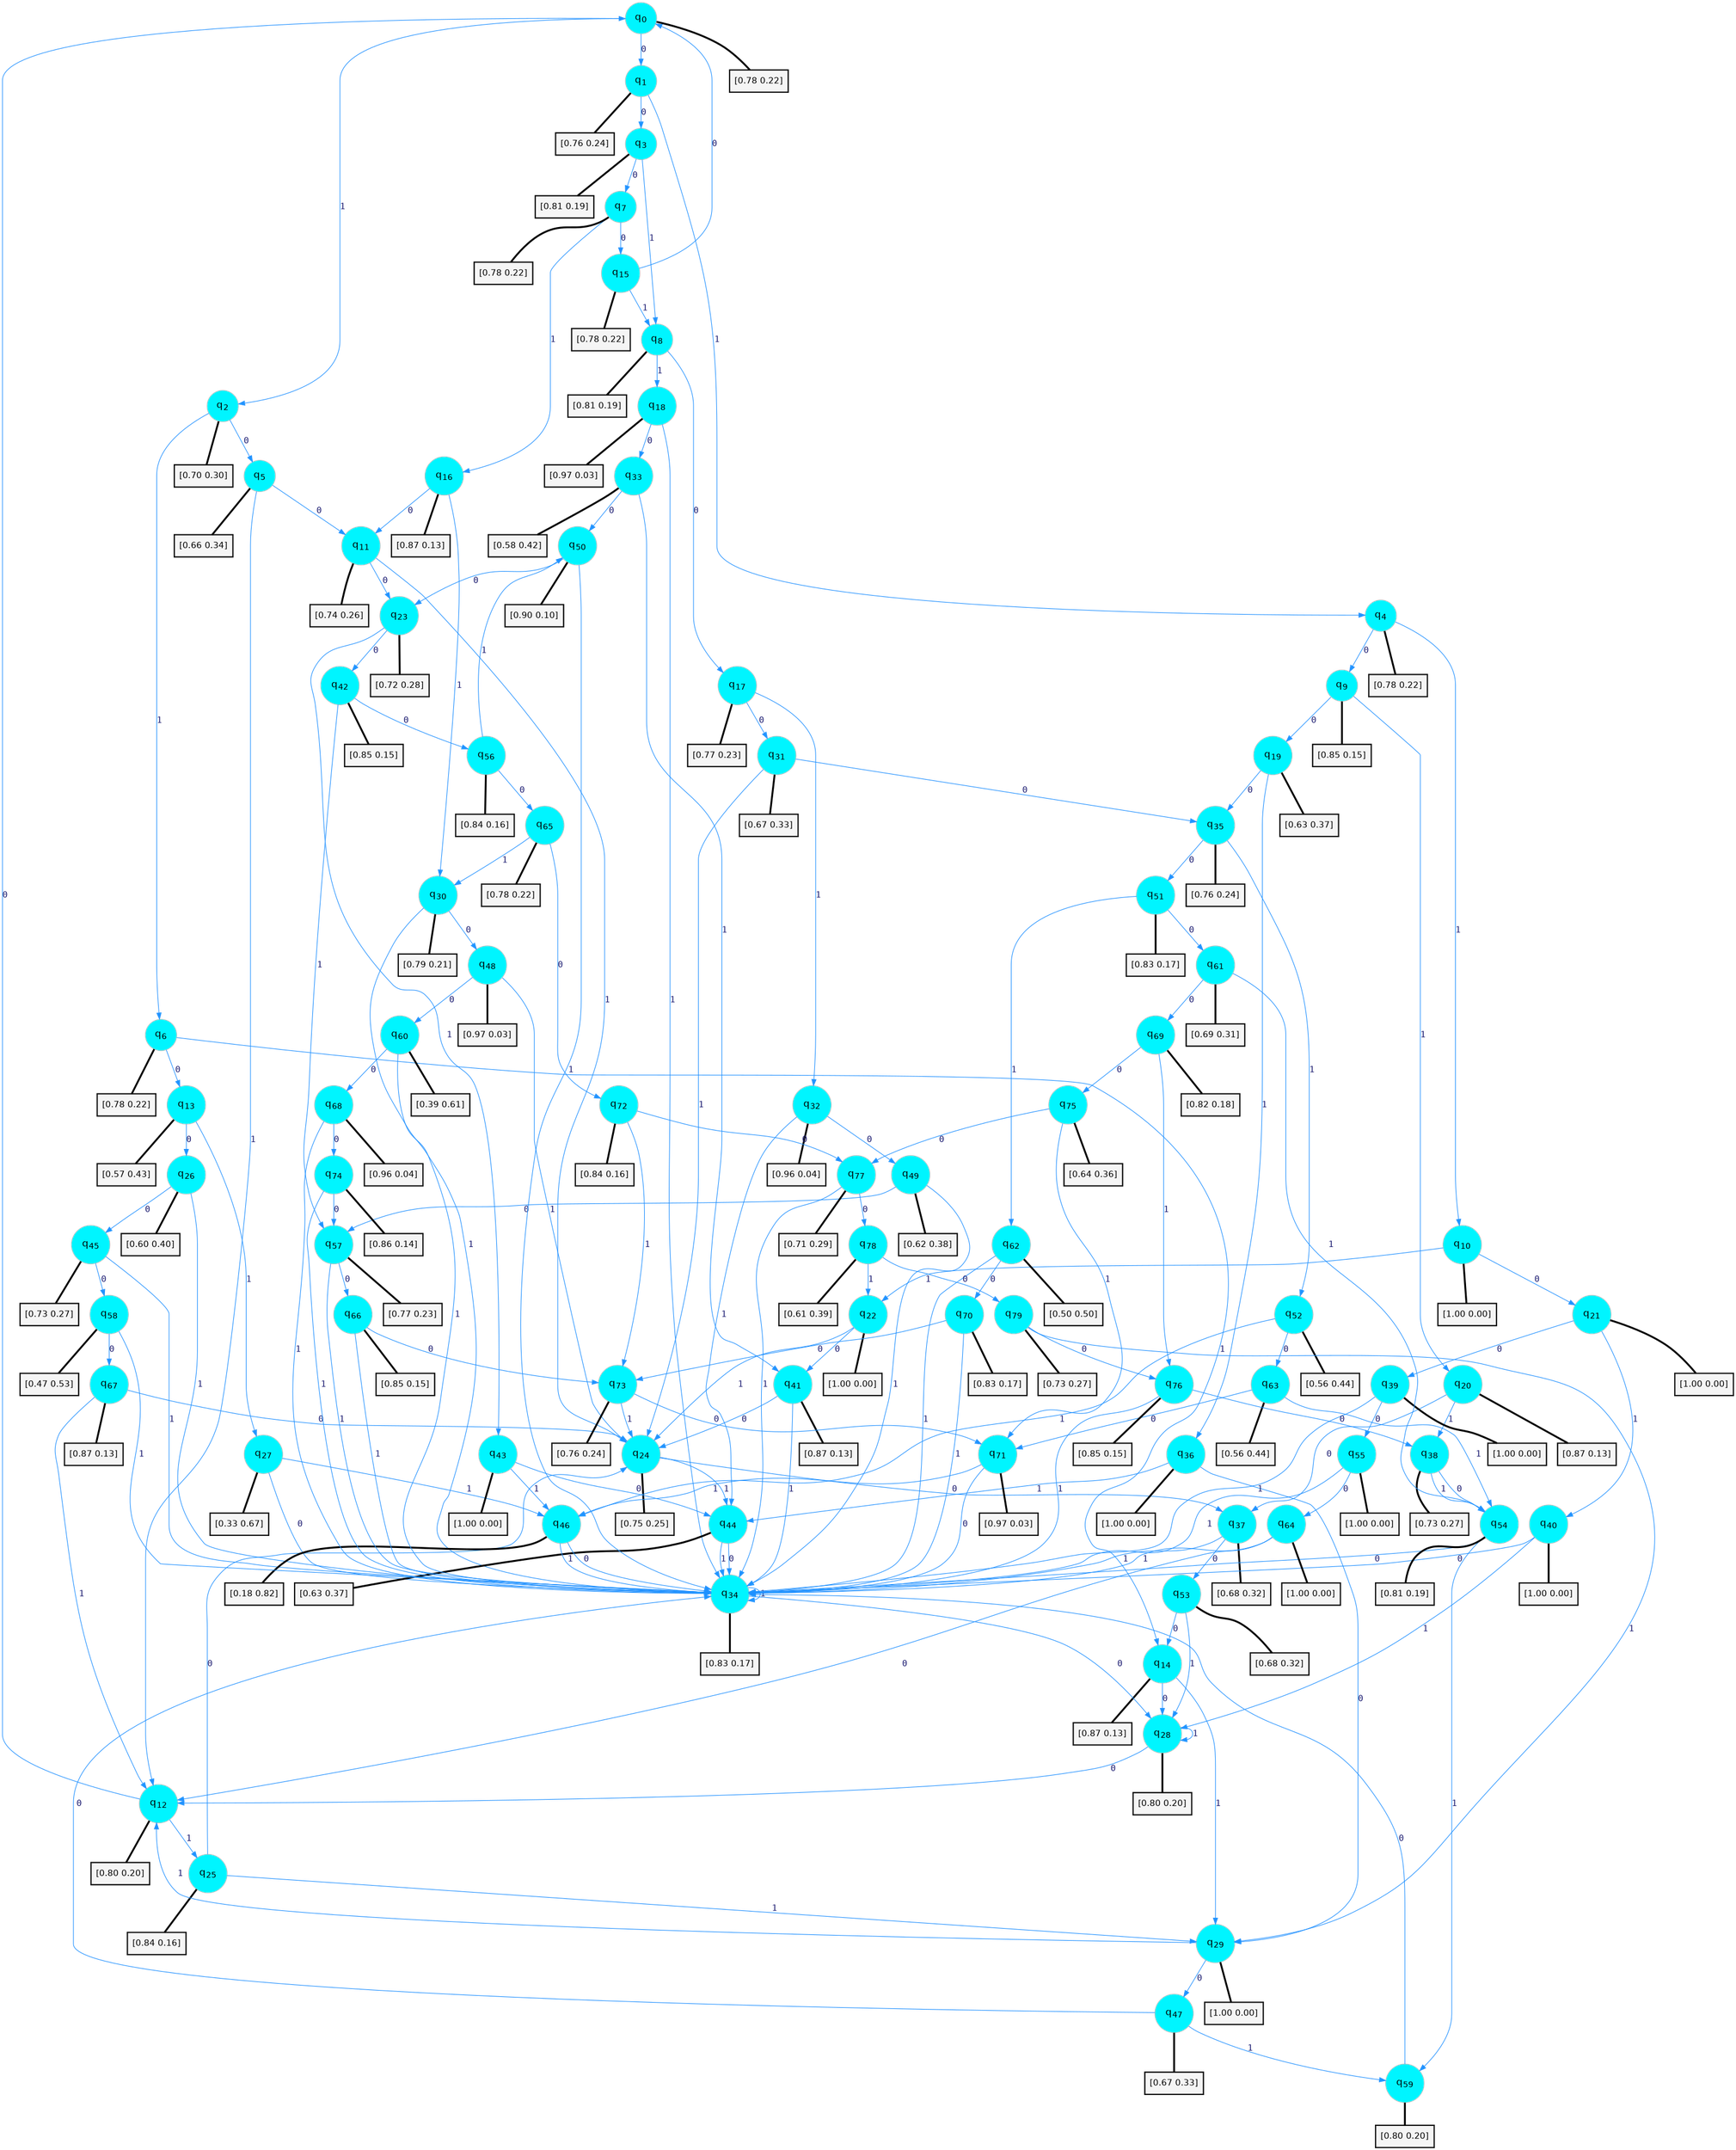 digraph G {
graph [
bgcolor=transparent, dpi=300, rankdir=TD, size="40,25"];
node [
color=gray, fillcolor=turquoise1, fontcolor=black, fontname=Helvetica, fontsize=16, fontweight=bold, shape=circle, style=filled];
edge [
arrowsize=1, color=dodgerblue1, fontcolor=midnightblue, fontname=courier, fontweight=bold, penwidth=1, style=solid, weight=20];
0[label=<q<SUB>0</SUB>>];
1[label=<q<SUB>1</SUB>>];
2[label=<q<SUB>2</SUB>>];
3[label=<q<SUB>3</SUB>>];
4[label=<q<SUB>4</SUB>>];
5[label=<q<SUB>5</SUB>>];
6[label=<q<SUB>6</SUB>>];
7[label=<q<SUB>7</SUB>>];
8[label=<q<SUB>8</SUB>>];
9[label=<q<SUB>9</SUB>>];
10[label=<q<SUB>10</SUB>>];
11[label=<q<SUB>11</SUB>>];
12[label=<q<SUB>12</SUB>>];
13[label=<q<SUB>13</SUB>>];
14[label=<q<SUB>14</SUB>>];
15[label=<q<SUB>15</SUB>>];
16[label=<q<SUB>16</SUB>>];
17[label=<q<SUB>17</SUB>>];
18[label=<q<SUB>18</SUB>>];
19[label=<q<SUB>19</SUB>>];
20[label=<q<SUB>20</SUB>>];
21[label=<q<SUB>21</SUB>>];
22[label=<q<SUB>22</SUB>>];
23[label=<q<SUB>23</SUB>>];
24[label=<q<SUB>24</SUB>>];
25[label=<q<SUB>25</SUB>>];
26[label=<q<SUB>26</SUB>>];
27[label=<q<SUB>27</SUB>>];
28[label=<q<SUB>28</SUB>>];
29[label=<q<SUB>29</SUB>>];
30[label=<q<SUB>30</SUB>>];
31[label=<q<SUB>31</SUB>>];
32[label=<q<SUB>32</SUB>>];
33[label=<q<SUB>33</SUB>>];
34[label=<q<SUB>34</SUB>>];
35[label=<q<SUB>35</SUB>>];
36[label=<q<SUB>36</SUB>>];
37[label=<q<SUB>37</SUB>>];
38[label=<q<SUB>38</SUB>>];
39[label=<q<SUB>39</SUB>>];
40[label=<q<SUB>40</SUB>>];
41[label=<q<SUB>41</SUB>>];
42[label=<q<SUB>42</SUB>>];
43[label=<q<SUB>43</SUB>>];
44[label=<q<SUB>44</SUB>>];
45[label=<q<SUB>45</SUB>>];
46[label=<q<SUB>46</SUB>>];
47[label=<q<SUB>47</SUB>>];
48[label=<q<SUB>48</SUB>>];
49[label=<q<SUB>49</SUB>>];
50[label=<q<SUB>50</SUB>>];
51[label=<q<SUB>51</SUB>>];
52[label=<q<SUB>52</SUB>>];
53[label=<q<SUB>53</SUB>>];
54[label=<q<SUB>54</SUB>>];
55[label=<q<SUB>55</SUB>>];
56[label=<q<SUB>56</SUB>>];
57[label=<q<SUB>57</SUB>>];
58[label=<q<SUB>58</SUB>>];
59[label=<q<SUB>59</SUB>>];
60[label=<q<SUB>60</SUB>>];
61[label=<q<SUB>61</SUB>>];
62[label=<q<SUB>62</SUB>>];
63[label=<q<SUB>63</SUB>>];
64[label=<q<SUB>64</SUB>>];
65[label=<q<SUB>65</SUB>>];
66[label=<q<SUB>66</SUB>>];
67[label=<q<SUB>67</SUB>>];
68[label=<q<SUB>68</SUB>>];
69[label=<q<SUB>69</SUB>>];
70[label=<q<SUB>70</SUB>>];
71[label=<q<SUB>71</SUB>>];
72[label=<q<SUB>72</SUB>>];
73[label=<q<SUB>73</SUB>>];
74[label=<q<SUB>74</SUB>>];
75[label=<q<SUB>75</SUB>>];
76[label=<q<SUB>76</SUB>>];
77[label=<q<SUB>77</SUB>>];
78[label=<q<SUB>78</SUB>>];
79[label=<q<SUB>79</SUB>>];
80[label="[0.78 0.22]", shape=box,fontcolor=black, fontname=Helvetica, fontsize=14, penwidth=2, fillcolor=whitesmoke,color=black];
81[label="[0.76 0.24]", shape=box,fontcolor=black, fontname=Helvetica, fontsize=14, penwidth=2, fillcolor=whitesmoke,color=black];
82[label="[0.70 0.30]", shape=box,fontcolor=black, fontname=Helvetica, fontsize=14, penwidth=2, fillcolor=whitesmoke,color=black];
83[label="[0.81 0.19]", shape=box,fontcolor=black, fontname=Helvetica, fontsize=14, penwidth=2, fillcolor=whitesmoke,color=black];
84[label="[0.78 0.22]", shape=box,fontcolor=black, fontname=Helvetica, fontsize=14, penwidth=2, fillcolor=whitesmoke,color=black];
85[label="[0.66 0.34]", shape=box,fontcolor=black, fontname=Helvetica, fontsize=14, penwidth=2, fillcolor=whitesmoke,color=black];
86[label="[0.78 0.22]", shape=box,fontcolor=black, fontname=Helvetica, fontsize=14, penwidth=2, fillcolor=whitesmoke,color=black];
87[label="[0.78 0.22]", shape=box,fontcolor=black, fontname=Helvetica, fontsize=14, penwidth=2, fillcolor=whitesmoke,color=black];
88[label="[0.81 0.19]", shape=box,fontcolor=black, fontname=Helvetica, fontsize=14, penwidth=2, fillcolor=whitesmoke,color=black];
89[label="[0.85 0.15]", shape=box,fontcolor=black, fontname=Helvetica, fontsize=14, penwidth=2, fillcolor=whitesmoke,color=black];
90[label="[1.00 0.00]", shape=box,fontcolor=black, fontname=Helvetica, fontsize=14, penwidth=2, fillcolor=whitesmoke,color=black];
91[label="[0.74 0.26]", shape=box,fontcolor=black, fontname=Helvetica, fontsize=14, penwidth=2, fillcolor=whitesmoke,color=black];
92[label="[0.80 0.20]", shape=box,fontcolor=black, fontname=Helvetica, fontsize=14, penwidth=2, fillcolor=whitesmoke,color=black];
93[label="[0.57 0.43]", shape=box,fontcolor=black, fontname=Helvetica, fontsize=14, penwidth=2, fillcolor=whitesmoke,color=black];
94[label="[0.87 0.13]", shape=box,fontcolor=black, fontname=Helvetica, fontsize=14, penwidth=2, fillcolor=whitesmoke,color=black];
95[label="[0.78 0.22]", shape=box,fontcolor=black, fontname=Helvetica, fontsize=14, penwidth=2, fillcolor=whitesmoke,color=black];
96[label="[0.87 0.13]", shape=box,fontcolor=black, fontname=Helvetica, fontsize=14, penwidth=2, fillcolor=whitesmoke,color=black];
97[label="[0.77 0.23]", shape=box,fontcolor=black, fontname=Helvetica, fontsize=14, penwidth=2, fillcolor=whitesmoke,color=black];
98[label="[0.97 0.03]", shape=box,fontcolor=black, fontname=Helvetica, fontsize=14, penwidth=2, fillcolor=whitesmoke,color=black];
99[label="[0.63 0.37]", shape=box,fontcolor=black, fontname=Helvetica, fontsize=14, penwidth=2, fillcolor=whitesmoke,color=black];
100[label="[0.87 0.13]", shape=box,fontcolor=black, fontname=Helvetica, fontsize=14, penwidth=2, fillcolor=whitesmoke,color=black];
101[label="[1.00 0.00]", shape=box,fontcolor=black, fontname=Helvetica, fontsize=14, penwidth=2, fillcolor=whitesmoke,color=black];
102[label="[1.00 0.00]", shape=box,fontcolor=black, fontname=Helvetica, fontsize=14, penwidth=2, fillcolor=whitesmoke,color=black];
103[label="[0.72 0.28]", shape=box,fontcolor=black, fontname=Helvetica, fontsize=14, penwidth=2, fillcolor=whitesmoke,color=black];
104[label="[0.75 0.25]", shape=box,fontcolor=black, fontname=Helvetica, fontsize=14, penwidth=2, fillcolor=whitesmoke,color=black];
105[label="[0.84 0.16]", shape=box,fontcolor=black, fontname=Helvetica, fontsize=14, penwidth=2, fillcolor=whitesmoke,color=black];
106[label="[0.60 0.40]", shape=box,fontcolor=black, fontname=Helvetica, fontsize=14, penwidth=2, fillcolor=whitesmoke,color=black];
107[label="[0.33 0.67]", shape=box,fontcolor=black, fontname=Helvetica, fontsize=14, penwidth=2, fillcolor=whitesmoke,color=black];
108[label="[0.80 0.20]", shape=box,fontcolor=black, fontname=Helvetica, fontsize=14, penwidth=2, fillcolor=whitesmoke,color=black];
109[label="[1.00 0.00]", shape=box,fontcolor=black, fontname=Helvetica, fontsize=14, penwidth=2, fillcolor=whitesmoke,color=black];
110[label="[0.79 0.21]", shape=box,fontcolor=black, fontname=Helvetica, fontsize=14, penwidth=2, fillcolor=whitesmoke,color=black];
111[label="[0.67 0.33]", shape=box,fontcolor=black, fontname=Helvetica, fontsize=14, penwidth=2, fillcolor=whitesmoke,color=black];
112[label="[0.96 0.04]", shape=box,fontcolor=black, fontname=Helvetica, fontsize=14, penwidth=2, fillcolor=whitesmoke,color=black];
113[label="[0.58 0.42]", shape=box,fontcolor=black, fontname=Helvetica, fontsize=14, penwidth=2, fillcolor=whitesmoke,color=black];
114[label="[0.83 0.17]", shape=box,fontcolor=black, fontname=Helvetica, fontsize=14, penwidth=2, fillcolor=whitesmoke,color=black];
115[label="[0.76 0.24]", shape=box,fontcolor=black, fontname=Helvetica, fontsize=14, penwidth=2, fillcolor=whitesmoke,color=black];
116[label="[1.00 0.00]", shape=box,fontcolor=black, fontname=Helvetica, fontsize=14, penwidth=2, fillcolor=whitesmoke,color=black];
117[label="[0.68 0.32]", shape=box,fontcolor=black, fontname=Helvetica, fontsize=14, penwidth=2, fillcolor=whitesmoke,color=black];
118[label="[0.73 0.27]", shape=box,fontcolor=black, fontname=Helvetica, fontsize=14, penwidth=2, fillcolor=whitesmoke,color=black];
119[label="[1.00 0.00]", shape=box,fontcolor=black, fontname=Helvetica, fontsize=14, penwidth=2, fillcolor=whitesmoke,color=black];
120[label="[1.00 0.00]", shape=box,fontcolor=black, fontname=Helvetica, fontsize=14, penwidth=2, fillcolor=whitesmoke,color=black];
121[label="[0.87 0.13]", shape=box,fontcolor=black, fontname=Helvetica, fontsize=14, penwidth=2, fillcolor=whitesmoke,color=black];
122[label="[0.85 0.15]", shape=box,fontcolor=black, fontname=Helvetica, fontsize=14, penwidth=2, fillcolor=whitesmoke,color=black];
123[label="[1.00 0.00]", shape=box,fontcolor=black, fontname=Helvetica, fontsize=14, penwidth=2, fillcolor=whitesmoke,color=black];
124[label="[0.63 0.37]", shape=box,fontcolor=black, fontname=Helvetica, fontsize=14, penwidth=2, fillcolor=whitesmoke,color=black];
125[label="[0.73 0.27]", shape=box,fontcolor=black, fontname=Helvetica, fontsize=14, penwidth=2, fillcolor=whitesmoke,color=black];
126[label="[0.18 0.82]", shape=box,fontcolor=black, fontname=Helvetica, fontsize=14, penwidth=2, fillcolor=whitesmoke,color=black];
127[label="[0.67 0.33]", shape=box,fontcolor=black, fontname=Helvetica, fontsize=14, penwidth=2, fillcolor=whitesmoke,color=black];
128[label="[0.97 0.03]", shape=box,fontcolor=black, fontname=Helvetica, fontsize=14, penwidth=2, fillcolor=whitesmoke,color=black];
129[label="[0.62 0.38]", shape=box,fontcolor=black, fontname=Helvetica, fontsize=14, penwidth=2, fillcolor=whitesmoke,color=black];
130[label="[0.90 0.10]", shape=box,fontcolor=black, fontname=Helvetica, fontsize=14, penwidth=2, fillcolor=whitesmoke,color=black];
131[label="[0.83 0.17]", shape=box,fontcolor=black, fontname=Helvetica, fontsize=14, penwidth=2, fillcolor=whitesmoke,color=black];
132[label="[0.56 0.44]", shape=box,fontcolor=black, fontname=Helvetica, fontsize=14, penwidth=2, fillcolor=whitesmoke,color=black];
133[label="[0.68 0.32]", shape=box,fontcolor=black, fontname=Helvetica, fontsize=14, penwidth=2, fillcolor=whitesmoke,color=black];
134[label="[0.81 0.19]", shape=box,fontcolor=black, fontname=Helvetica, fontsize=14, penwidth=2, fillcolor=whitesmoke,color=black];
135[label="[1.00 0.00]", shape=box,fontcolor=black, fontname=Helvetica, fontsize=14, penwidth=2, fillcolor=whitesmoke,color=black];
136[label="[0.84 0.16]", shape=box,fontcolor=black, fontname=Helvetica, fontsize=14, penwidth=2, fillcolor=whitesmoke,color=black];
137[label="[0.77 0.23]", shape=box,fontcolor=black, fontname=Helvetica, fontsize=14, penwidth=2, fillcolor=whitesmoke,color=black];
138[label="[0.47 0.53]", shape=box,fontcolor=black, fontname=Helvetica, fontsize=14, penwidth=2, fillcolor=whitesmoke,color=black];
139[label="[0.80 0.20]", shape=box,fontcolor=black, fontname=Helvetica, fontsize=14, penwidth=2, fillcolor=whitesmoke,color=black];
140[label="[0.39 0.61]", shape=box,fontcolor=black, fontname=Helvetica, fontsize=14, penwidth=2, fillcolor=whitesmoke,color=black];
141[label="[0.69 0.31]", shape=box,fontcolor=black, fontname=Helvetica, fontsize=14, penwidth=2, fillcolor=whitesmoke,color=black];
142[label="[0.50 0.50]", shape=box,fontcolor=black, fontname=Helvetica, fontsize=14, penwidth=2, fillcolor=whitesmoke,color=black];
143[label="[0.56 0.44]", shape=box,fontcolor=black, fontname=Helvetica, fontsize=14, penwidth=2, fillcolor=whitesmoke,color=black];
144[label="[1.00 0.00]", shape=box,fontcolor=black, fontname=Helvetica, fontsize=14, penwidth=2, fillcolor=whitesmoke,color=black];
145[label="[0.78 0.22]", shape=box,fontcolor=black, fontname=Helvetica, fontsize=14, penwidth=2, fillcolor=whitesmoke,color=black];
146[label="[0.85 0.15]", shape=box,fontcolor=black, fontname=Helvetica, fontsize=14, penwidth=2, fillcolor=whitesmoke,color=black];
147[label="[0.87 0.13]", shape=box,fontcolor=black, fontname=Helvetica, fontsize=14, penwidth=2, fillcolor=whitesmoke,color=black];
148[label="[0.96 0.04]", shape=box,fontcolor=black, fontname=Helvetica, fontsize=14, penwidth=2, fillcolor=whitesmoke,color=black];
149[label="[0.82 0.18]", shape=box,fontcolor=black, fontname=Helvetica, fontsize=14, penwidth=2, fillcolor=whitesmoke,color=black];
150[label="[0.83 0.17]", shape=box,fontcolor=black, fontname=Helvetica, fontsize=14, penwidth=2, fillcolor=whitesmoke,color=black];
151[label="[0.97 0.03]", shape=box,fontcolor=black, fontname=Helvetica, fontsize=14, penwidth=2, fillcolor=whitesmoke,color=black];
152[label="[0.84 0.16]", shape=box,fontcolor=black, fontname=Helvetica, fontsize=14, penwidth=2, fillcolor=whitesmoke,color=black];
153[label="[0.76 0.24]", shape=box,fontcolor=black, fontname=Helvetica, fontsize=14, penwidth=2, fillcolor=whitesmoke,color=black];
154[label="[0.86 0.14]", shape=box,fontcolor=black, fontname=Helvetica, fontsize=14, penwidth=2, fillcolor=whitesmoke,color=black];
155[label="[0.64 0.36]", shape=box,fontcolor=black, fontname=Helvetica, fontsize=14, penwidth=2, fillcolor=whitesmoke,color=black];
156[label="[0.85 0.15]", shape=box,fontcolor=black, fontname=Helvetica, fontsize=14, penwidth=2, fillcolor=whitesmoke,color=black];
157[label="[0.71 0.29]", shape=box,fontcolor=black, fontname=Helvetica, fontsize=14, penwidth=2, fillcolor=whitesmoke,color=black];
158[label="[0.61 0.39]", shape=box,fontcolor=black, fontname=Helvetica, fontsize=14, penwidth=2, fillcolor=whitesmoke,color=black];
159[label="[0.73 0.27]", shape=box,fontcolor=black, fontname=Helvetica, fontsize=14, penwidth=2, fillcolor=whitesmoke,color=black];
0->1 [label=0];
0->2 [label=1];
0->80 [arrowhead=none, penwidth=3,color=black];
1->3 [label=0];
1->4 [label=1];
1->81 [arrowhead=none, penwidth=3,color=black];
2->5 [label=0];
2->6 [label=1];
2->82 [arrowhead=none, penwidth=3,color=black];
3->7 [label=0];
3->8 [label=1];
3->83 [arrowhead=none, penwidth=3,color=black];
4->9 [label=0];
4->10 [label=1];
4->84 [arrowhead=none, penwidth=3,color=black];
5->11 [label=0];
5->12 [label=1];
5->85 [arrowhead=none, penwidth=3,color=black];
6->13 [label=0];
6->14 [label=1];
6->86 [arrowhead=none, penwidth=3,color=black];
7->15 [label=0];
7->16 [label=1];
7->87 [arrowhead=none, penwidth=3,color=black];
8->17 [label=0];
8->18 [label=1];
8->88 [arrowhead=none, penwidth=3,color=black];
9->19 [label=0];
9->20 [label=1];
9->89 [arrowhead=none, penwidth=3,color=black];
10->21 [label=0];
10->22 [label=1];
10->90 [arrowhead=none, penwidth=3,color=black];
11->23 [label=0];
11->24 [label=1];
11->91 [arrowhead=none, penwidth=3,color=black];
12->0 [label=0];
12->25 [label=1];
12->92 [arrowhead=none, penwidth=3,color=black];
13->26 [label=0];
13->27 [label=1];
13->93 [arrowhead=none, penwidth=3,color=black];
14->28 [label=0];
14->29 [label=1];
14->94 [arrowhead=none, penwidth=3,color=black];
15->0 [label=0];
15->8 [label=1];
15->95 [arrowhead=none, penwidth=3,color=black];
16->11 [label=0];
16->30 [label=1];
16->96 [arrowhead=none, penwidth=3,color=black];
17->31 [label=0];
17->32 [label=1];
17->97 [arrowhead=none, penwidth=3,color=black];
18->33 [label=0];
18->34 [label=1];
18->98 [arrowhead=none, penwidth=3,color=black];
19->35 [label=0];
19->36 [label=1];
19->99 [arrowhead=none, penwidth=3,color=black];
20->37 [label=0];
20->38 [label=1];
20->100 [arrowhead=none, penwidth=3,color=black];
21->39 [label=0];
21->40 [label=1];
21->101 [arrowhead=none, penwidth=3,color=black];
22->41 [label=0];
22->24 [label=1];
22->102 [arrowhead=none, penwidth=3,color=black];
23->42 [label=0];
23->43 [label=1];
23->103 [arrowhead=none, penwidth=3,color=black];
24->37 [label=0];
24->44 [label=1];
24->104 [arrowhead=none, penwidth=3,color=black];
25->24 [label=0];
25->29 [label=1];
25->105 [arrowhead=none, penwidth=3,color=black];
26->45 [label=0];
26->34 [label=1];
26->106 [arrowhead=none, penwidth=3,color=black];
27->34 [label=0];
27->46 [label=1];
27->107 [arrowhead=none, penwidth=3,color=black];
28->12 [label=0];
28->28 [label=1];
28->108 [arrowhead=none, penwidth=3,color=black];
29->47 [label=0];
29->12 [label=1];
29->109 [arrowhead=none, penwidth=3,color=black];
30->48 [label=0];
30->34 [label=1];
30->110 [arrowhead=none, penwidth=3,color=black];
31->35 [label=0];
31->24 [label=1];
31->111 [arrowhead=none, penwidth=3,color=black];
32->49 [label=0];
32->44 [label=1];
32->112 [arrowhead=none, penwidth=3,color=black];
33->50 [label=0];
33->41 [label=1];
33->113 [arrowhead=none, penwidth=3,color=black];
34->28 [label=0];
34->34 [label=1];
34->114 [arrowhead=none, penwidth=3,color=black];
35->51 [label=0];
35->52 [label=1];
35->115 [arrowhead=none, penwidth=3,color=black];
36->29 [label=0];
36->44 [label=1];
36->116 [arrowhead=none, penwidth=3,color=black];
37->53 [label=0];
37->34 [label=1];
37->117 [arrowhead=none, penwidth=3,color=black];
38->54 [label=0];
38->54 [label=1];
38->118 [arrowhead=none, penwidth=3,color=black];
39->55 [label=0];
39->34 [label=1];
39->119 [arrowhead=none, penwidth=3,color=black];
40->34 [label=0];
40->28 [label=1];
40->120 [arrowhead=none, penwidth=3,color=black];
41->24 [label=0];
41->34 [label=1];
41->121 [arrowhead=none, penwidth=3,color=black];
42->56 [label=0];
42->57 [label=1];
42->122 [arrowhead=none, penwidth=3,color=black];
43->44 [label=0];
43->46 [label=1];
43->123 [arrowhead=none, penwidth=3,color=black];
44->34 [label=0];
44->34 [label=1];
44->124 [arrowhead=none, penwidth=3,color=black];
45->58 [label=0];
45->34 [label=1];
45->125 [arrowhead=none, penwidth=3,color=black];
46->34 [label=0];
46->34 [label=1];
46->126 [arrowhead=none, penwidth=3,color=black];
47->34 [label=0];
47->59 [label=1];
47->127 [arrowhead=none, penwidth=3,color=black];
48->60 [label=0];
48->24 [label=1];
48->128 [arrowhead=none, penwidth=3,color=black];
49->57 [label=0];
49->34 [label=1];
49->129 [arrowhead=none, penwidth=3,color=black];
50->23 [label=0];
50->34 [label=1];
50->130 [arrowhead=none, penwidth=3,color=black];
51->61 [label=0];
51->62 [label=1];
51->131 [arrowhead=none, penwidth=3,color=black];
52->63 [label=0];
52->46 [label=1];
52->132 [arrowhead=none, penwidth=3,color=black];
53->14 [label=0];
53->28 [label=1];
53->133 [arrowhead=none, penwidth=3,color=black];
54->34 [label=0];
54->59 [label=1];
54->134 [arrowhead=none, penwidth=3,color=black];
55->64 [label=0];
55->34 [label=1];
55->135 [arrowhead=none, penwidth=3,color=black];
56->65 [label=0];
56->50 [label=1];
56->136 [arrowhead=none, penwidth=3,color=black];
57->66 [label=0];
57->34 [label=1];
57->137 [arrowhead=none, penwidth=3,color=black];
58->67 [label=0];
58->34 [label=1];
58->138 [arrowhead=none, penwidth=3,color=black];
59->34 [label=0];
59->139 [arrowhead=none, penwidth=3,color=black];
60->68 [label=0];
60->34 [label=1];
60->140 [arrowhead=none, penwidth=3,color=black];
61->69 [label=0];
61->54 [label=1];
61->141 [arrowhead=none, penwidth=3,color=black];
62->70 [label=0];
62->34 [label=1];
62->142 [arrowhead=none, penwidth=3,color=black];
63->71 [label=0];
63->54 [label=1];
63->143 [arrowhead=none, penwidth=3,color=black];
64->12 [label=0];
64->34 [label=1];
64->144 [arrowhead=none, penwidth=3,color=black];
65->72 [label=0];
65->30 [label=1];
65->145 [arrowhead=none, penwidth=3,color=black];
66->73 [label=0];
66->34 [label=1];
66->146 [arrowhead=none, penwidth=3,color=black];
67->24 [label=0];
67->12 [label=1];
67->147 [arrowhead=none, penwidth=3,color=black];
68->74 [label=0];
68->34 [label=1];
68->148 [arrowhead=none, penwidth=3,color=black];
69->75 [label=0];
69->76 [label=1];
69->149 [arrowhead=none, penwidth=3,color=black];
70->73 [label=0];
70->34 [label=1];
70->150 [arrowhead=none, penwidth=3,color=black];
71->34 [label=0];
71->46 [label=1];
71->151 [arrowhead=none, penwidth=3,color=black];
72->77 [label=0];
72->73 [label=1];
72->152 [arrowhead=none, penwidth=3,color=black];
73->71 [label=0];
73->24 [label=1];
73->153 [arrowhead=none, penwidth=3,color=black];
74->57 [label=0];
74->34 [label=1];
74->154 [arrowhead=none, penwidth=3,color=black];
75->77 [label=0];
75->71 [label=1];
75->155 [arrowhead=none, penwidth=3,color=black];
76->38 [label=0];
76->34 [label=1];
76->156 [arrowhead=none, penwidth=3,color=black];
77->78 [label=0];
77->34 [label=1];
77->157 [arrowhead=none, penwidth=3,color=black];
78->79 [label=0];
78->22 [label=1];
78->158 [arrowhead=none, penwidth=3,color=black];
79->76 [label=0];
79->29 [label=1];
79->159 [arrowhead=none, penwidth=3,color=black];
}
